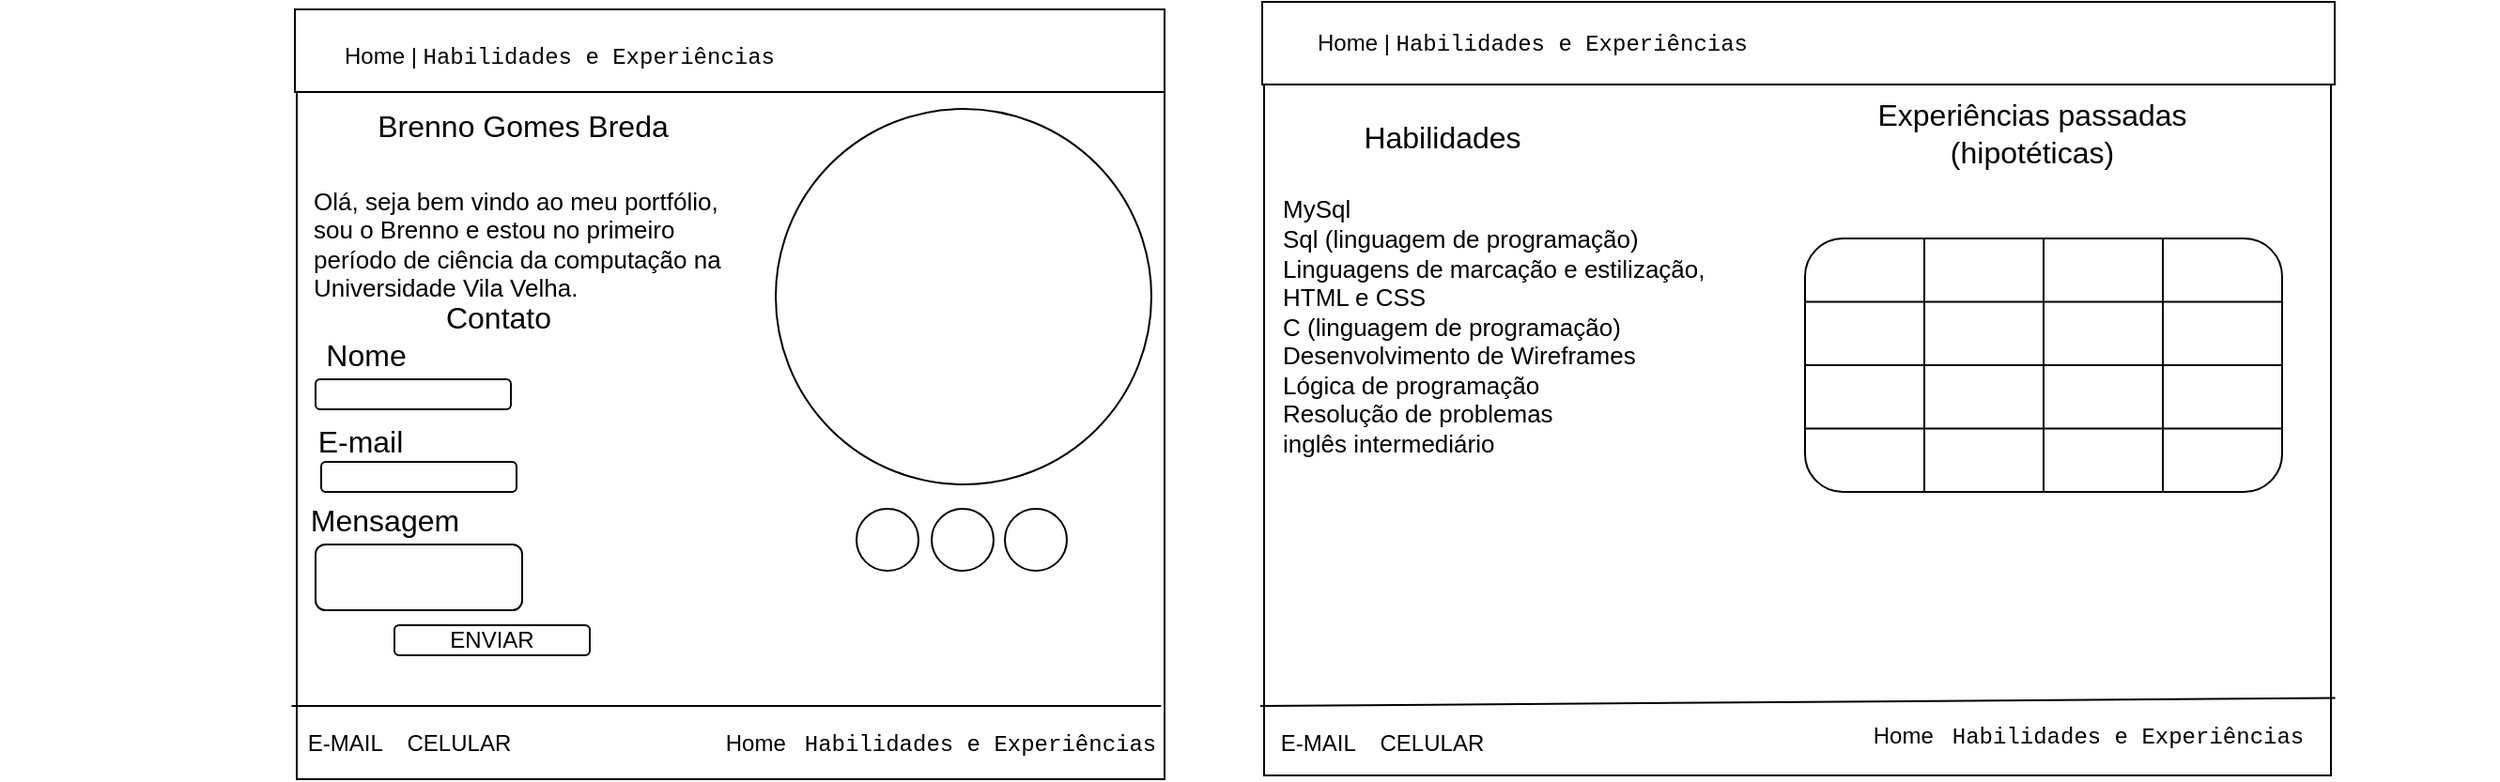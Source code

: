 <mxfile version="24.2.5" type="device">
  <diagram name="Página-1" id="Ku59XtpGnA_ydD5oqUFX">
    <mxGraphModel dx="1011" dy="608" grid="0" gridSize="10" guides="1" tooltips="1" connect="1" arrows="1" fold="1" page="0" pageScale="1" pageWidth="827" pageHeight="1169" math="0" shadow="0">
      <root>
        <mxCell id="0" />
        <mxCell id="1" parent="0" />
        <mxCell id="mh23OYVk9dYGqFNhtMYW-1" value="" style="rounded=0;whiteSpace=wrap;html=1;movable=1;resizable=1;rotatable=1;deletable=1;editable=1;locked=0;connectable=1;" parent="1" vertex="1">
          <mxGeometry x="100" y="15" width="462" height="410" as="geometry" />
        </mxCell>
        <mxCell id="mh23OYVk9dYGqFNhtMYW-2" value="" style="rounded=0;whiteSpace=wrap;html=1;" parent="1" vertex="1">
          <mxGeometry x="99" y="15" width="463" height="44" as="geometry" />
        </mxCell>
        <mxCell id="mh23OYVk9dYGqFNhtMYW-4" value="" style="ellipse;whiteSpace=wrap;html=1;aspect=fixed;" parent="1" vertex="1">
          <mxGeometry x="355" y="68" width="200" height="200" as="geometry" />
        </mxCell>
        <mxCell id="mh23OYVk9dYGqFNhtMYW-6" value="" style="ellipse;whiteSpace=wrap;html=1;aspect=fixed;" parent="1" vertex="1">
          <mxGeometry x="398" y="281" width="33" height="33" as="geometry" />
        </mxCell>
        <mxCell id="mh23OYVk9dYGqFNhtMYW-7" value="" style="ellipse;whiteSpace=wrap;html=1;aspect=fixed;" parent="1" vertex="1">
          <mxGeometry x="477" y="281" width="33" height="33" as="geometry" />
        </mxCell>
        <mxCell id="mh23OYVk9dYGqFNhtMYW-8" value="" style="ellipse;whiteSpace=wrap;html=1;aspect=fixed;" parent="1" vertex="1">
          <mxGeometry x="438" y="281" width="33" height="33" as="geometry" />
        </mxCell>
        <mxCell id="mh23OYVk9dYGqFNhtMYW-10" value="Brenno Gomes Breda" style="text;strokeColor=none;fillColor=none;html=1;align=center;verticalAlign=middle;whiteSpace=wrap;rounded=0;fontSize=16;strokeWidth=1;" parent="1" vertex="1">
          <mxGeometry x="94" y="55" width="253" height="43" as="geometry" />
        </mxCell>
        <mxCell id="mh23OYVk9dYGqFNhtMYW-11" value="Olá, seja bem vindo ao meu portfólio,&lt;div style=&quot;font-size: 13px;&quot;&gt;sou o Brenno e estou no primeiro período de ciência da computação na Universidade Vila Velha.&lt;/div&gt;&lt;div style=&quot;font-size: 13px;&quot;&gt;&lt;div style=&quot;font-size: 13px;&quot;&gt;&lt;br style=&quot;font-size: 13px;&quot;&gt;&lt;/div&gt;&lt;/div&gt;" style="text;strokeColor=none;fillColor=none;html=1;align=left;verticalAlign=middle;whiteSpace=wrap;rounded=0;fontSize=13;spacing=2;" parent="1" vertex="1">
          <mxGeometry x="107" y="84" width="227" height="128" as="geometry" />
        </mxCell>
        <mxCell id="mh23OYVk9dYGqFNhtMYW-13" value="Nome" style="text;strokeColor=none;fillColor=none;html=1;align=center;verticalAlign=middle;whiteSpace=wrap;rounded=0;fontSize=16;" parent="1" vertex="1">
          <mxGeometry x="107" y="184" width="60" height="30" as="geometry" />
        </mxCell>
        <mxCell id="mh23OYVk9dYGqFNhtMYW-14" value="E-mail" style="text;strokeColor=none;fillColor=none;html=1;align=center;verticalAlign=middle;whiteSpace=wrap;rounded=0;fontSize=16;" parent="1" vertex="1">
          <mxGeometry x="104" y="230" width="60" height="30" as="geometry" />
        </mxCell>
        <mxCell id="mh23OYVk9dYGqFNhtMYW-15" value="Mensagem" style="text;strokeColor=none;fillColor=none;html=1;align=center;verticalAlign=middle;whiteSpace=wrap;rounded=0;fontSize=16;" parent="1" vertex="1">
          <mxGeometry x="117" y="272" width="60" height="30" as="geometry" />
        </mxCell>
        <mxCell id="mh23OYVk9dYGqFNhtMYW-16" value="" style="rounded=1;whiteSpace=wrap;html=1;" parent="1" vertex="1">
          <mxGeometry x="110" y="212" width="104" height="16" as="geometry" />
        </mxCell>
        <mxCell id="mh23OYVk9dYGqFNhtMYW-17" value="" style="rounded=1;whiteSpace=wrap;html=1;" parent="1" vertex="1">
          <mxGeometry x="113" y="256" width="104" height="16" as="geometry" />
        </mxCell>
        <mxCell id="mh23OYVk9dYGqFNhtMYW-18" value="" style="rounded=1;whiteSpace=wrap;html=1;" parent="1" vertex="1">
          <mxGeometry x="110" y="300" width="110" height="35" as="geometry" />
        </mxCell>
        <mxCell id="mh23OYVk9dYGqFNhtMYW-20" value="ENVIAR" style="rounded=1;whiteSpace=wrap;html=1;" parent="1" vertex="1">
          <mxGeometry x="152" y="343" width="104" height="16" as="geometry" />
        </mxCell>
        <mxCell id="mh23OYVk9dYGqFNhtMYW-21" value="" style="rounded=0;whiteSpace=wrap;html=1;movable=1;resizable=1;rotatable=1;deletable=1;editable=1;locked=0;connectable=1;" parent="1" vertex="1">
          <mxGeometry x="615" y="11" width="568" height="412" as="geometry" />
        </mxCell>
        <mxCell id="mh23OYVk9dYGqFNhtMYW-22" value="" style="rounded=0;whiteSpace=wrap;html=1;" parent="1" vertex="1">
          <mxGeometry x="614" y="11" width="571" height="44" as="geometry" />
        </mxCell>
        <mxCell id="mh23OYVk9dYGqFNhtMYW-23" value="Home |&amp;nbsp;&lt;span style=&quot;font-family: Menlo, Monaco, &amp;quot;Courier New&amp;quot;, monospace; text-align: start; white-space: pre;&quot;&gt;Habilidades e Experiências&lt;/span&gt;" style="text;strokeColor=none;fillColor=none;html=1;align=center;verticalAlign=middle;whiteSpace=wrap;rounded=0;fontSize=12;" parent="1" vertex="1">
          <mxGeometry x="540" y="18" width="436" height="30" as="geometry" />
        </mxCell>
        <mxCell id="mh23OYVk9dYGqFNhtMYW-25" value="Habilidades" style="text;strokeColor=none;fillColor=none;html=1;align=center;verticalAlign=middle;whiteSpace=wrap;rounded=0;fontSize=16;" parent="1" vertex="1">
          <mxGeometry x="570" y="68" width="280" height="30" as="geometry" />
        </mxCell>
        <mxCell id="mh23OYVk9dYGqFNhtMYW-26" value="MySql&#xa;Sql (linguagem de programação)&#xa;Linguagens de marcação e estilização, HTML e CSS&#xa;C (linguagem de programação)&#xa;Desenvolvimento de Wireframes&#xa;Lógica de programação&#xa;Resolução de problemas&#xa;inglês intermediário" style="text;align=left;verticalAlign=middle;rounded=0;fontSize=13;fontColor=default;whiteSpace=wrap;" parent="1" vertex="1">
          <mxGeometry x="623" y="104" width="233" height="160.5" as="geometry" />
        </mxCell>
        <mxCell id="mh23OYVk9dYGqFNhtMYW-32" value="" style="rounded=1;whiteSpace=wrap;html=1;" parent="1" vertex="1">
          <mxGeometry x="903" y="137" width="254" height="135" as="geometry" />
        </mxCell>
        <mxCell id="mh23OYVk9dYGqFNhtMYW-35" value="" style="endArrow=none;html=1;rounded=0;fontSize=12;startSize=8;endSize=8;curved=1;exitX=0.5;exitY=1;exitDx=0;exitDy=0;entryX=0.5;entryY=0;entryDx=0;entryDy=0;" parent="1" source="mh23OYVk9dYGqFNhtMYW-32" target="mh23OYVk9dYGqFNhtMYW-32" edge="1">
          <mxGeometry width="50" height="50" relative="1" as="geometry">
            <mxPoint x="431" y="609" as="sourcePoint" />
            <mxPoint x="481" y="559" as="targetPoint" />
          </mxGeometry>
        </mxCell>
        <mxCell id="mh23OYVk9dYGqFNhtMYW-36" value="" style="endArrow=none;html=1;rounded=0;fontSize=12;startSize=8;endSize=8;curved=1;entryX=0.25;entryY=0;entryDx=0;entryDy=0;exitX=0.25;exitY=1;exitDx=0;exitDy=0;" parent="1" source="mh23OYVk9dYGqFNhtMYW-32" target="mh23OYVk9dYGqFNhtMYW-32" edge="1">
          <mxGeometry width="50" height="50" relative="1" as="geometry">
            <mxPoint x="462" y="633" as="sourcePoint" />
            <mxPoint x="512" y="583" as="targetPoint" />
          </mxGeometry>
        </mxCell>
        <mxCell id="mh23OYVk9dYGqFNhtMYW-37" value="" style="endArrow=none;html=1;rounded=0;fontSize=12;startSize=8;endSize=8;curved=1;entryX=0.75;entryY=0;entryDx=0;entryDy=0;exitX=0.75;exitY=1;exitDx=0;exitDy=0;" parent="1" source="mh23OYVk9dYGqFNhtMYW-32" target="mh23OYVk9dYGqFNhtMYW-32" edge="1">
          <mxGeometry width="50" height="50" relative="1" as="geometry">
            <mxPoint x="656" y="646" as="sourcePoint" />
            <mxPoint x="706" y="596" as="targetPoint" />
          </mxGeometry>
        </mxCell>
        <mxCell id="mh23OYVk9dYGqFNhtMYW-38" value="" style="endArrow=none;html=1;rounded=0;fontSize=12;startSize=8;endSize=8;curved=1;exitX=0;exitY=0.25;exitDx=0;exitDy=0;entryX=1;entryY=0.25;entryDx=0;entryDy=0;" parent="1" source="mh23OYVk9dYGqFNhtMYW-32" target="mh23OYVk9dYGqFNhtMYW-32" edge="1">
          <mxGeometry width="50" height="50" relative="1" as="geometry">
            <mxPoint x="525" y="635" as="sourcePoint" />
            <mxPoint x="575" y="585" as="targetPoint" />
          </mxGeometry>
        </mxCell>
        <mxCell id="mh23OYVk9dYGqFNhtMYW-39" value="" style="endArrow=none;html=1;rounded=0;fontSize=12;startSize=8;endSize=8;curved=1;exitX=0;exitY=0.5;exitDx=0;exitDy=0;entryX=1;entryY=0.5;entryDx=0;entryDy=0;" parent="1" source="mh23OYVk9dYGqFNhtMYW-32" target="mh23OYVk9dYGqFNhtMYW-32" edge="1">
          <mxGeometry width="50" height="50" relative="1" as="geometry">
            <mxPoint x="457" y="624" as="sourcePoint" />
            <mxPoint x="738" y="624" as="targetPoint" />
          </mxGeometry>
        </mxCell>
        <mxCell id="mh23OYVk9dYGqFNhtMYW-40" value="" style="endArrow=none;html=1;rounded=0;fontSize=12;startSize=8;endSize=8;curved=1;exitX=0;exitY=0.75;exitDx=0;exitDy=0;entryX=1;entryY=0.75;entryDx=0;entryDy=0;" parent="1" source="mh23OYVk9dYGqFNhtMYW-32" target="mh23OYVk9dYGqFNhtMYW-32" edge="1">
          <mxGeometry width="50" height="50" relative="1" as="geometry">
            <mxPoint x="516" y="702" as="sourcePoint" />
            <mxPoint x="566" y="652" as="targetPoint" />
          </mxGeometry>
        </mxCell>
        <mxCell id="mh23OYVk9dYGqFNhtMYW-41" value="Experiências passadas (hipotéticas)" style="text;html=1;align=center;verticalAlign=middle;whiteSpace=wrap;rounded=0;fontSize=16;" parent="1" vertex="1">
          <mxGeometry x="900" y="66" width="248" height="30" as="geometry" />
        </mxCell>
        <mxCell id="mh23OYVk9dYGqFNhtMYW-42" value="Home |&amp;nbsp;&lt;span style=&quot;font-family: Menlo, Monaco, &amp;quot;Courier New&amp;quot;, monospace; text-align: start; white-space: pre;&quot;&gt;Habilidades e Experiências&lt;/span&gt;" style="text;strokeColor=none;fillColor=none;html=1;align=center;verticalAlign=middle;whiteSpace=wrap;rounded=0;fontSize=12;" parent="1" vertex="1">
          <mxGeometry x="22" y="25" width="436" height="30" as="geometry" />
        </mxCell>
        <mxCell id="mh23OYVk9dYGqFNhtMYW-43" style="edgeStyle=none;curved=1;rounded=0;orthogonalLoop=1;jettySize=auto;html=1;exitX=0.75;exitY=1;exitDx=0;exitDy=0;fontSize=12;startSize=8;endSize=8;" parent="1" source="mh23OYVk9dYGqFNhtMYW-20" target="mh23OYVk9dYGqFNhtMYW-20" edge="1">
          <mxGeometry relative="1" as="geometry" />
        </mxCell>
        <mxCell id="sJzv-pl1np4WUji4cUEF-2" value="Contato" style="text;strokeColor=none;fillColor=none;html=1;align=center;verticalAlign=middle;whiteSpace=wrap;rounded=0;fontSize=16;strokeWidth=1;" vertex="1" parent="1">
          <mxGeometry x="81" y="157" width="253" height="43" as="geometry" />
        </mxCell>
        <mxCell id="sJzv-pl1np4WUji4cUEF-3" value="" style="endArrow=none;html=1;rounded=0;entryX=0.996;entryY=0.905;entryDx=0;entryDy=0;entryPerimeter=0;exitX=-0.006;exitY=0.905;exitDx=0;exitDy=0;exitPerimeter=0;" edge="1" parent="1" source="mh23OYVk9dYGqFNhtMYW-1" target="mh23OYVk9dYGqFNhtMYW-1">
          <mxGeometry width="50" height="50" relative="1" as="geometry">
            <mxPoint x="97" y="391" as="sourcePoint" />
            <mxPoint x="147" y="341" as="targetPoint" />
          </mxGeometry>
        </mxCell>
        <mxCell id="sJzv-pl1np4WUji4cUEF-4" value="Home &amp;nbsp;&amp;nbsp;&lt;span style=&quot;font-family: Menlo, Monaco, &amp;quot;Courier New&amp;quot;, monospace; text-align: start; white-space: pre;&quot;&gt;Habilidades e Experiências&lt;/span&gt;" style="text;strokeColor=none;fillColor=none;html=1;align=center;verticalAlign=middle;whiteSpace=wrap;rounded=0;fontSize=12;" vertex="1" parent="1">
          <mxGeometry x="225" y="391" width="436" height="30" as="geometry" />
        </mxCell>
        <mxCell id="sJzv-pl1np4WUji4cUEF-5" value="E-MAIL &amp;nbsp; &amp;nbsp;CELULAR" style="text;strokeColor=none;fillColor=none;html=1;align=center;verticalAlign=middle;whiteSpace=wrap;rounded=0;fontSize=12;" vertex="1" parent="1">
          <mxGeometry x="-58" y="391" width="436" height="30" as="geometry" />
        </mxCell>
        <mxCell id="sJzv-pl1np4WUji4cUEF-6" value="" style="endArrow=none;html=1;rounded=0;entryX=1.004;entryY=0.9;entryDx=0;entryDy=0;entryPerimeter=0;" edge="1" parent="1" target="mh23OYVk9dYGqFNhtMYW-21">
          <mxGeometry width="50" height="50" relative="1" as="geometry">
            <mxPoint x="613" y="386" as="sourcePoint" />
            <mxPoint x="663" y="336" as="targetPoint" />
          </mxGeometry>
        </mxCell>
        <mxCell id="sJzv-pl1np4WUji4cUEF-7" value="Home &amp;nbsp;&amp;nbsp;&lt;span style=&quot;font-family: Menlo, Monaco, &amp;quot;Courier New&amp;quot;, monospace; text-align: start; white-space: pre;&quot;&gt;Habilidades e Experiências&lt;/span&gt;" style="text;strokeColor=none;fillColor=none;html=1;align=center;verticalAlign=middle;whiteSpace=wrap;rounded=0;fontSize=12;" vertex="1" parent="1">
          <mxGeometry x="836" y="387" width="436" height="30" as="geometry" />
        </mxCell>
        <mxCell id="sJzv-pl1np4WUji4cUEF-8" value="E-MAIL &amp;nbsp; &amp;nbsp;CELULAR" style="text;strokeColor=none;fillColor=none;html=1;align=center;verticalAlign=middle;whiteSpace=wrap;rounded=0;fontSize=12;" vertex="1" parent="1">
          <mxGeometry x="460" y="391" width="436" height="30" as="geometry" />
        </mxCell>
      </root>
    </mxGraphModel>
  </diagram>
</mxfile>
